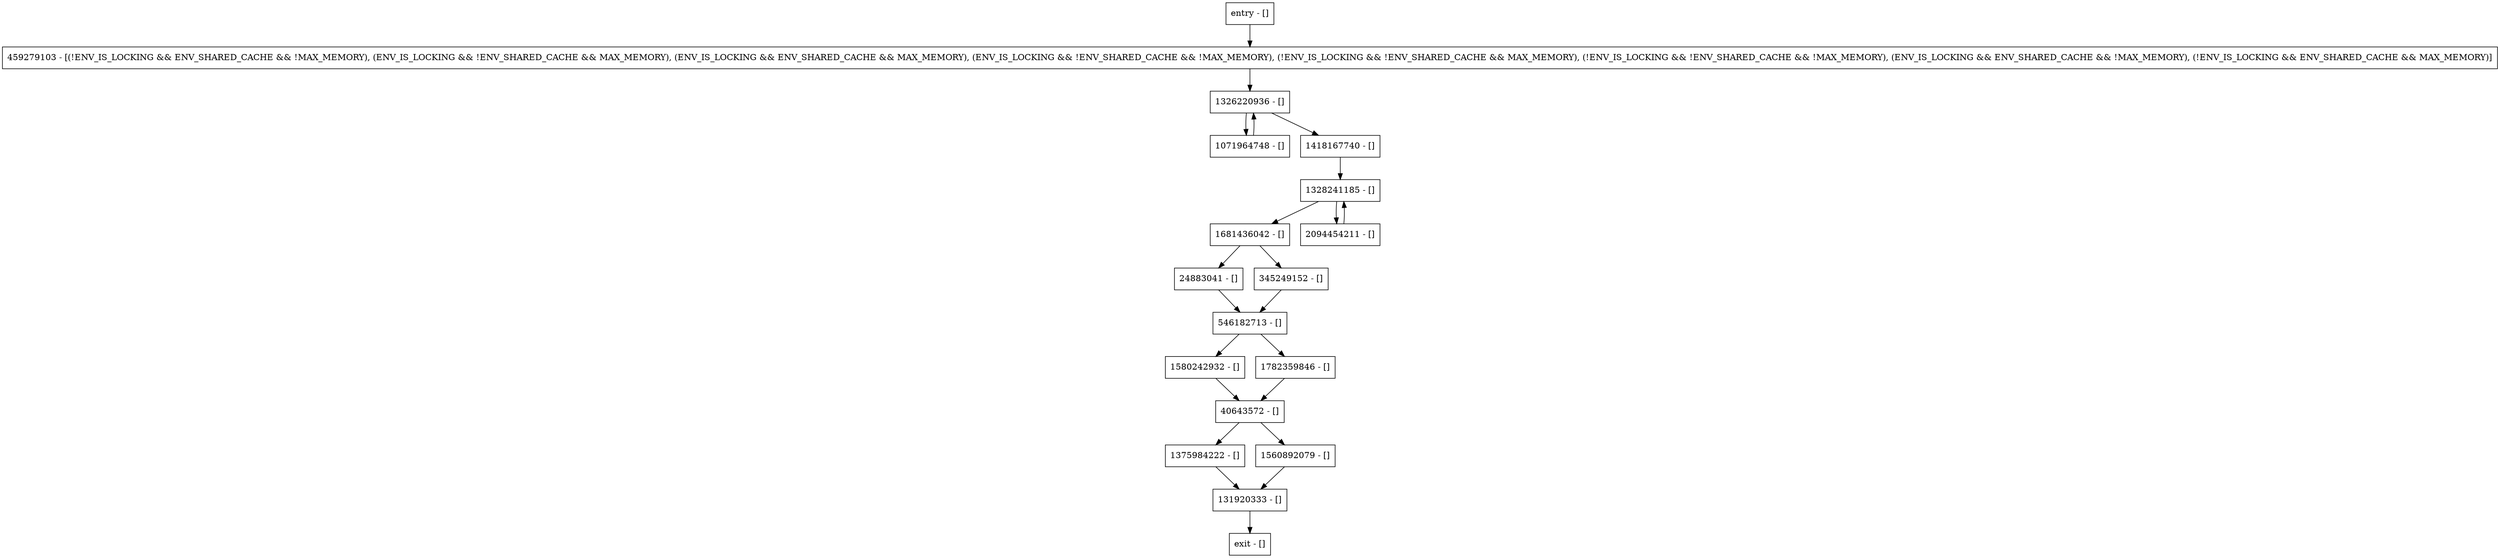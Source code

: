 digraph <init> {
node [shape=record];
1681436042 [label="1681436042 - []"];
459279103 [label="459279103 - [(!ENV_IS_LOCKING && ENV_SHARED_CACHE && !MAX_MEMORY), (ENV_IS_LOCKING && !ENV_SHARED_CACHE && MAX_MEMORY), (ENV_IS_LOCKING && ENV_SHARED_CACHE && MAX_MEMORY), (ENV_IS_LOCKING && !ENV_SHARED_CACHE && !MAX_MEMORY), (!ENV_IS_LOCKING && !ENV_SHARED_CACHE && MAX_MEMORY), (!ENV_IS_LOCKING && !ENV_SHARED_CACHE && !MAX_MEMORY), (ENV_IS_LOCKING && ENV_SHARED_CACHE && !MAX_MEMORY), (!ENV_IS_LOCKING && ENV_SHARED_CACHE && MAX_MEMORY)]"];
24883041 [label="24883041 - []"];
546182713 [label="546182713 - []"];
1328241185 [label="1328241185 - []"];
1580242932 [label="1580242932 - []"];
131920333 [label="131920333 - []"];
2094454211 [label="2094454211 - []"];
1782359846 [label="1782359846 - []"];
1375984222 [label="1375984222 - []"];
entry [label="entry - []"];
exit [label="exit - []"];
1560892079 [label="1560892079 - []"];
40643572 [label="40643572 - []"];
1071964748 [label="1071964748 - []"];
1326220936 [label="1326220936 - []"];
1418167740 [label="1418167740 - []"];
345249152 [label="345249152 - []"];
entry;
exit;
1681436042 -> 24883041;
1681436042 -> 345249152;
459279103 -> 1326220936;
24883041 -> 546182713;
546182713 -> 1580242932;
546182713 -> 1782359846;
1328241185 -> 1681436042;
1328241185 -> 2094454211;
1580242932 -> 40643572;
131920333 -> exit;
2094454211 -> 1328241185;
1782359846 -> 40643572;
1375984222 -> 131920333;
entry -> 459279103;
1560892079 -> 131920333;
40643572 -> 1375984222;
40643572 -> 1560892079;
1071964748 -> 1326220936;
1326220936 -> 1071964748;
1326220936 -> 1418167740;
1418167740 -> 1328241185;
345249152 -> 546182713;
}
